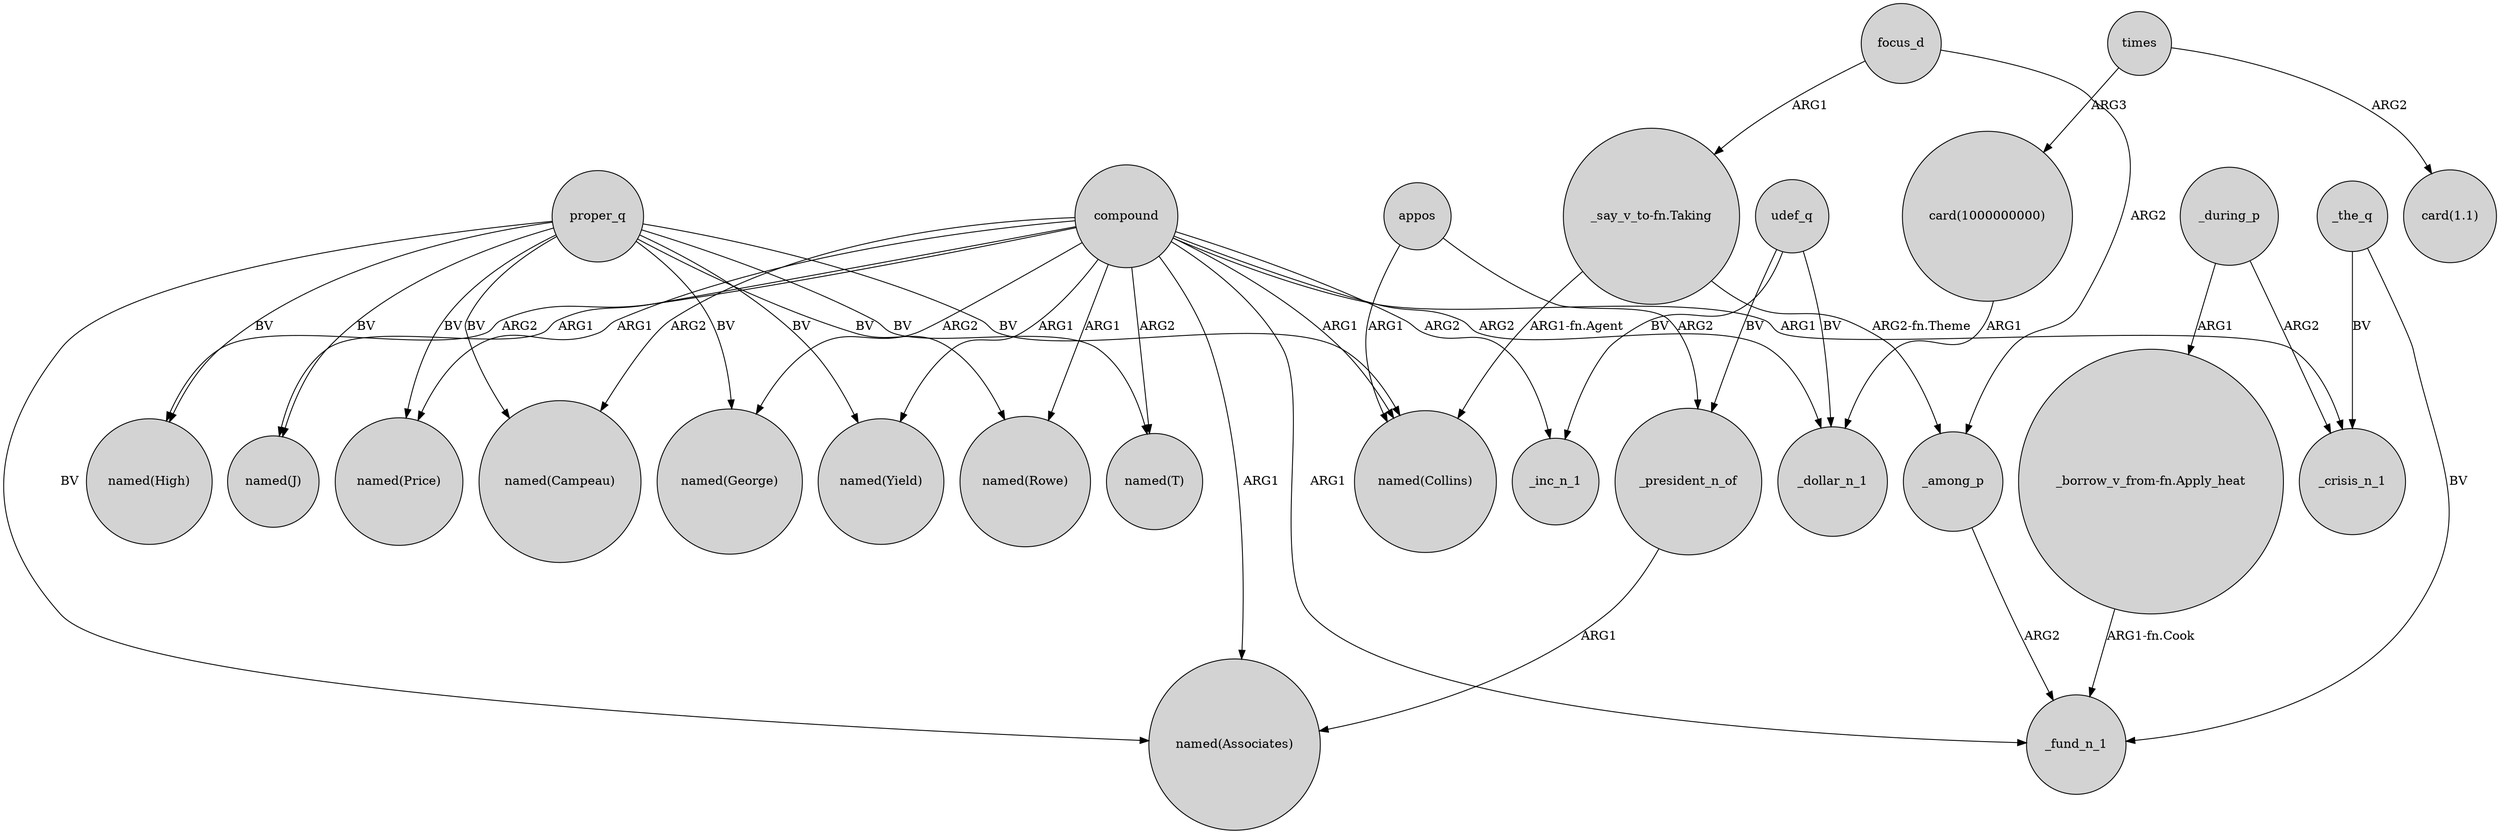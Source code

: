 digraph {
	node [shape=circle style=filled]
	"card(1000000000)" -> _dollar_n_1 [label=ARG1]
	appos -> _president_n_of [label=ARG2]
	proper_q -> "named(Collins)" [label=BV]
	proper_q -> "named(Campeau)" [label=BV]
	compound -> "named(Associates)" [label=ARG1]
	"_say_v_to-fn.Taking" -> _among_p [label="ARG2-fn.Theme"]
	_the_q -> _fund_n_1 [label=BV]
	focus_d -> "_say_v_to-fn.Taking" [label=ARG1]
	compound -> "named(Yield)" [label=ARG1]
	proper_q -> "named(Rowe)" [label=BV]
	compound -> "named(Campeau)" [label=ARG2]
	compound -> "named(J)" [label=ARG1]
	compound -> "named(T)" [label=ARG2]
	compound -> _crisis_n_1 [label=ARG1]
	_during_p -> "_borrow_v_from-fn.Apply_heat" [label=ARG1]
	compound -> _dollar_n_1 [label=ARG2]
	compound -> "named(Collins)" [label=ARG1]
	times -> "card(1000000000)" [label=ARG3]
	"_say_v_to-fn.Taking" -> "named(Collins)" [label="ARG1-fn.Agent"]
	udef_q -> _inc_n_1 [label=BV]
	focus_d -> _among_p [label=ARG2]
	compound -> _inc_n_1 [label=ARG2]
	compound -> "named(Rowe)" [label=ARG1]
	times -> "card(1.1)" [label=ARG2]
	proper_q -> "named(George)" [label=BV]
	udef_q -> _dollar_n_1 [label=BV]
	proper_q -> "named(High)" [label=BV]
	proper_q -> "named(Associates)" [label=BV]
	_during_p -> _crisis_n_1 [label=ARG2]
	proper_q -> "named(T)" [label=BV]
	_among_p -> _fund_n_1 [label=ARG2]
	compound -> "named(Price)" [label=ARG1]
	_president_n_of -> "named(Associates)" [label=ARG1]
	_the_q -> _crisis_n_1 [label=BV]
	appos -> "named(Collins)" [label=ARG1]
	"_borrow_v_from-fn.Apply_heat" -> _fund_n_1 [label="ARG1-fn.Cook"]
	udef_q -> _president_n_of [label=BV]
	proper_q -> "named(J)" [label=BV]
	compound -> "named(High)" [label=ARG2]
	compound -> _fund_n_1 [label=ARG1]
	proper_q -> "named(Price)" [label=BV]
	proper_q -> "named(Yield)" [label=BV]
	compound -> "named(George)" [label=ARG2]
}
